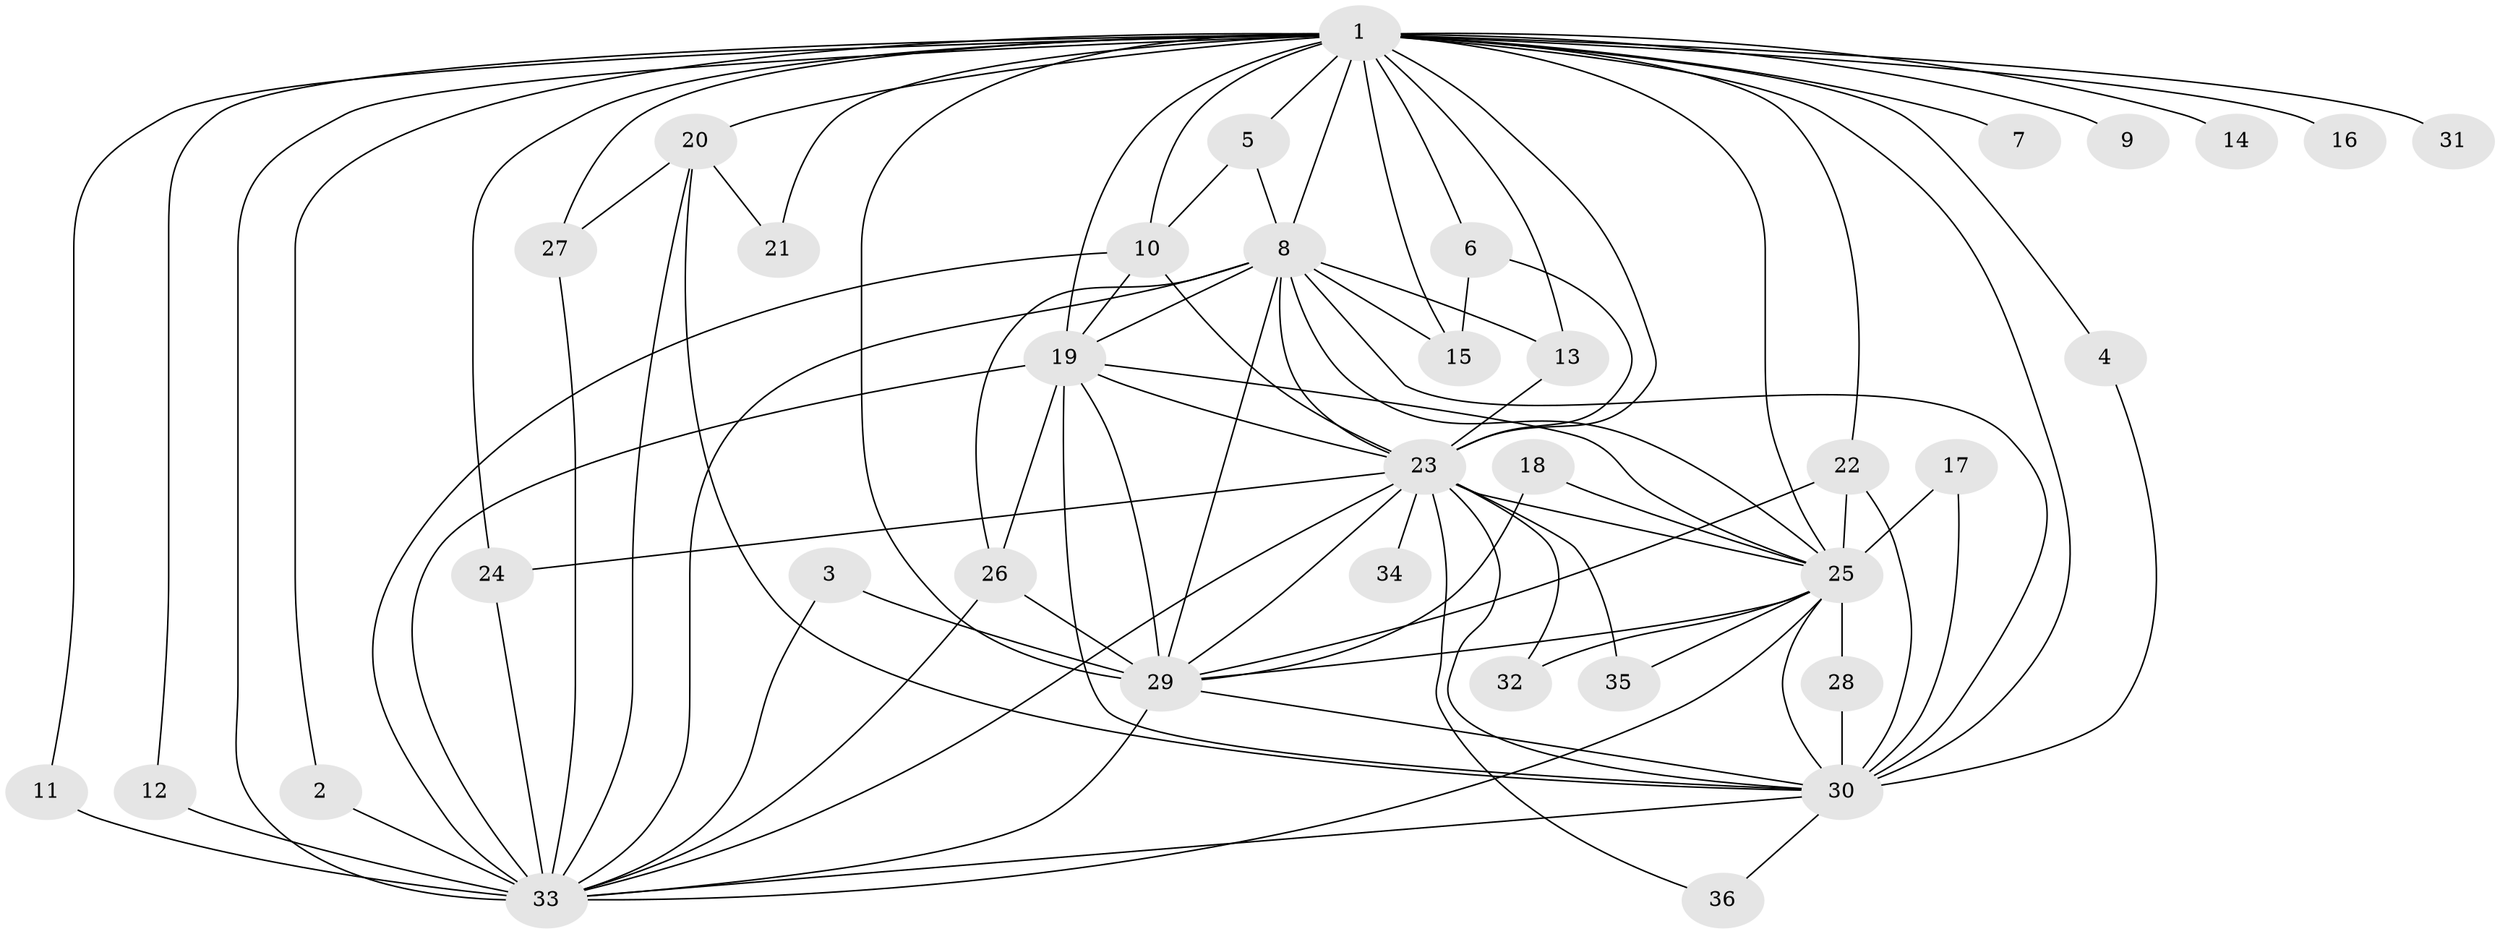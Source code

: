 // original degree distribution, {23: 0.014084507042253521, 31: 0.014084507042253521, 19: 0.028169014084507043, 14: 0.028169014084507043, 13: 0.014084507042253521, 12: 0.028169014084507043, 21: 0.014084507042253521, 2: 0.5211267605633803, 3: 0.2535211267605634, 6: 0.014084507042253521, 4: 0.04225352112676056, 5: 0.028169014084507043}
// Generated by graph-tools (version 1.1) at 2025/25/03/09/25 03:25:37]
// undirected, 36 vertices, 90 edges
graph export_dot {
graph [start="1"]
  node [color=gray90,style=filled];
  1;
  2;
  3;
  4;
  5;
  6;
  7;
  8;
  9;
  10;
  11;
  12;
  13;
  14;
  15;
  16;
  17;
  18;
  19;
  20;
  21;
  22;
  23;
  24;
  25;
  26;
  27;
  28;
  29;
  30;
  31;
  32;
  33;
  34;
  35;
  36;
  1 -- 2 [weight=1.0];
  1 -- 4 [weight=1.0];
  1 -- 5 [weight=1.0];
  1 -- 6 [weight=1.0];
  1 -- 7 [weight=1.0];
  1 -- 8 [weight=2.0];
  1 -- 9 [weight=2.0];
  1 -- 10 [weight=1.0];
  1 -- 11 [weight=1.0];
  1 -- 12 [weight=1.0];
  1 -- 13 [weight=1.0];
  1 -- 14 [weight=2.0];
  1 -- 15 [weight=2.0];
  1 -- 16 [weight=1.0];
  1 -- 19 [weight=3.0];
  1 -- 20 [weight=1.0];
  1 -- 21 [weight=1.0];
  1 -- 22 [weight=1.0];
  1 -- 23 [weight=2.0];
  1 -- 24 [weight=2.0];
  1 -- 25 [weight=3.0];
  1 -- 27 [weight=2.0];
  1 -- 29 [weight=4.0];
  1 -- 30 [weight=3.0];
  1 -- 31 [weight=4.0];
  1 -- 33 [weight=4.0];
  2 -- 33 [weight=1.0];
  3 -- 29 [weight=1.0];
  3 -- 33 [weight=1.0];
  4 -- 30 [weight=1.0];
  5 -- 8 [weight=1.0];
  5 -- 10 [weight=1.0];
  6 -- 15 [weight=1.0];
  6 -- 23 [weight=1.0];
  8 -- 13 [weight=1.0];
  8 -- 15 [weight=1.0];
  8 -- 19 [weight=1.0];
  8 -- 23 [weight=1.0];
  8 -- 25 [weight=1.0];
  8 -- 26 [weight=1.0];
  8 -- 29 [weight=2.0];
  8 -- 30 [weight=2.0];
  8 -- 33 [weight=1.0];
  10 -- 19 [weight=1.0];
  10 -- 23 [weight=1.0];
  10 -- 33 [weight=1.0];
  11 -- 33 [weight=1.0];
  12 -- 33 [weight=1.0];
  13 -- 23 [weight=2.0];
  17 -- 25 [weight=1.0];
  17 -- 30 [weight=1.0];
  18 -- 25 [weight=1.0];
  18 -- 29 [weight=1.0];
  19 -- 23 [weight=2.0];
  19 -- 25 [weight=1.0];
  19 -- 26 [weight=1.0];
  19 -- 29 [weight=2.0];
  19 -- 30 [weight=1.0];
  19 -- 33 [weight=1.0];
  20 -- 21 [weight=1.0];
  20 -- 27 [weight=1.0];
  20 -- 30 [weight=1.0];
  20 -- 33 [weight=1.0];
  22 -- 25 [weight=1.0];
  22 -- 29 [weight=1.0];
  22 -- 30 [weight=1.0];
  23 -- 24 [weight=1.0];
  23 -- 25 [weight=1.0];
  23 -- 29 [weight=2.0];
  23 -- 30 [weight=1.0];
  23 -- 32 [weight=1.0];
  23 -- 33 [weight=1.0];
  23 -- 34 [weight=1.0];
  23 -- 35 [weight=1.0];
  23 -- 36 [weight=1.0];
  24 -- 33 [weight=1.0];
  25 -- 28 [weight=1.0];
  25 -- 29 [weight=3.0];
  25 -- 30 [weight=1.0];
  25 -- 32 [weight=1.0];
  25 -- 33 [weight=1.0];
  25 -- 35 [weight=1.0];
  26 -- 29 [weight=3.0];
  26 -- 33 [weight=1.0];
  27 -- 33 [weight=1.0];
  28 -- 30 [weight=1.0];
  29 -- 30 [weight=2.0];
  29 -- 33 [weight=2.0];
  30 -- 33 [weight=1.0];
  30 -- 36 [weight=1.0];
}
